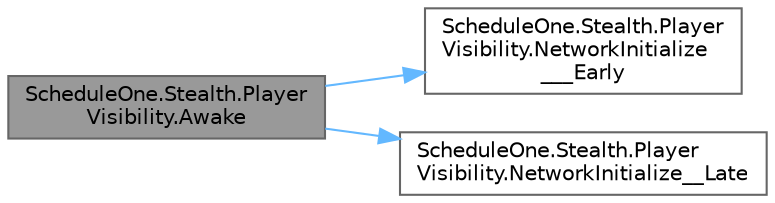 digraph "ScheduleOne.Stealth.PlayerVisibility.Awake"
{
 // LATEX_PDF_SIZE
  bgcolor="transparent";
  edge [fontname=Helvetica,fontsize=10,labelfontname=Helvetica,labelfontsize=10];
  node [fontname=Helvetica,fontsize=10,shape=box,height=0.2,width=0.4];
  rankdir="LR";
  Node1 [id="Node000001",label="ScheduleOne.Stealth.Player\lVisibility.Awake",height=0.2,width=0.4,color="gray40", fillcolor="grey60", style="filled", fontcolor="black",tooltip=" "];
  Node1 -> Node2 [id="edge1_Node000001_Node000002",color="steelblue1",style="solid",tooltip=" "];
  Node2 [id="Node000002",label="ScheduleOne.Stealth.Player\lVisibility.NetworkInitialize\l___Early",height=0.2,width=0.4,color="grey40", fillcolor="white", style="filled",URL="$class_schedule_one_1_1_stealth_1_1_player_visibility.html#a544d4f1c0d7e155d11c5fa1f71902319",tooltip=" "];
  Node1 -> Node3 [id="edge2_Node000001_Node000003",color="steelblue1",style="solid",tooltip=" "];
  Node3 [id="Node000003",label="ScheduleOne.Stealth.Player\lVisibility.NetworkInitialize__Late",height=0.2,width=0.4,color="grey40", fillcolor="white", style="filled",URL="$class_schedule_one_1_1_stealth_1_1_player_visibility.html#a0e6051a622f11580f9761717162a489a",tooltip=" "];
}
